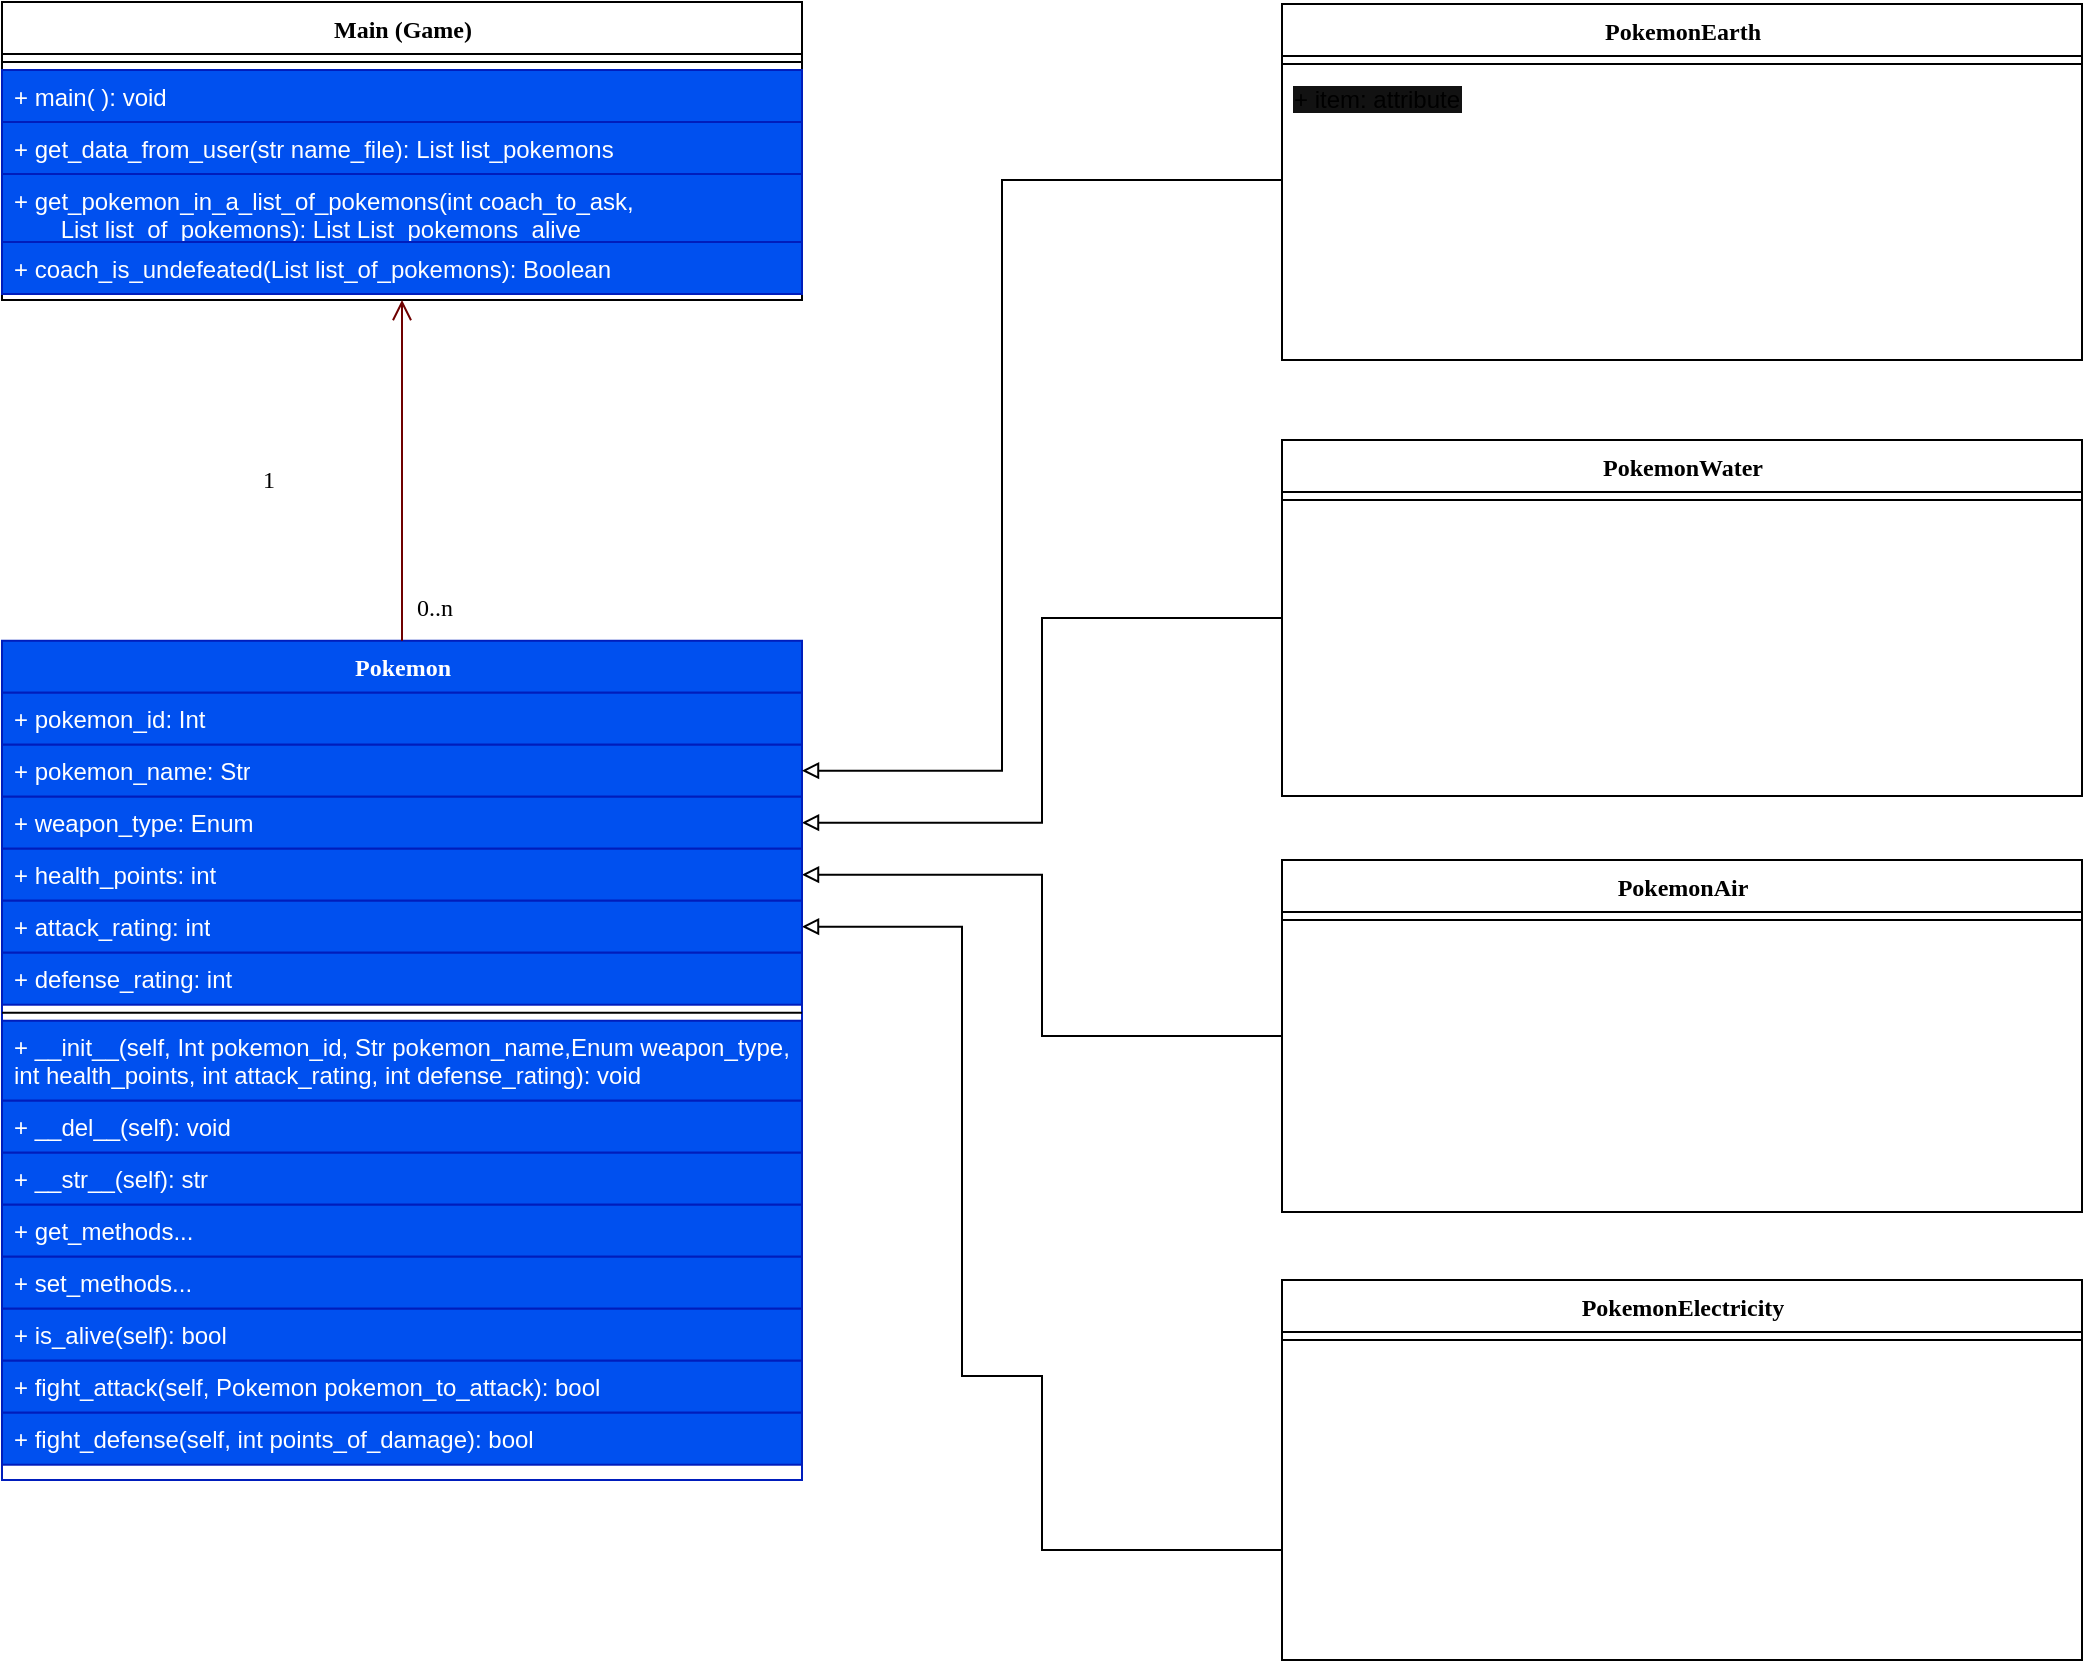 <mxfile pages="2">
    <diagram name="UML" id="6133507b-19e7-1e82-6fc7-422aa6c4b21f">
        <mxGraphModel dx="896" dy="1518" grid="1" gridSize="10" guides="1" tooltips="1" connect="1" arrows="1" fold="1" page="1" pageScale="1" pageWidth="1100" pageHeight="850" background="#ffffff" math="0" shadow="0">
            <root>
                <mxCell id="0"/>
                <mxCell id="1" parent="0"/>
                <mxCell id="NAiFexQSWN1Ocbff_MQO-10" value="Main (Game)" style="swimlane;html=1;fontStyle=1;align=center;verticalAlign=top;childLayout=stackLayout;horizontal=1;startSize=26;horizontalStack=0;resizeParent=1;resizeLast=0;collapsible=1;marginBottom=0;swimlaneFillColor=#ffffff;rounded=0;shadow=0;comic=0;labelBackgroundColor=none;strokeWidth=1;fontFamily=Verdana;fontSize=12;" parent="1" vertex="1">
                    <mxGeometry x="40" y="-839" width="400" height="149" as="geometry"/>
                </mxCell>
                <mxCell id="NAiFexQSWN1Ocbff_MQO-13" value="" style="line;html=1;strokeWidth=1;fillColor=none;align=left;verticalAlign=middle;spacingTop=-1;spacingLeft=3;spacingRight=3;rotatable=0;labelPosition=right;points=[];portConstraint=eastwest;" parent="NAiFexQSWN1Ocbff_MQO-10" vertex="1">
                    <mxGeometry y="26" width="400" height="8" as="geometry"/>
                </mxCell>
                <mxCell id="NAiFexQSWN1Ocbff_MQO-14" value="+ main( ): void" style="text;html=1;strokeColor=#001DBC;fillColor=#0050ef;align=left;verticalAlign=top;spacingLeft=4;spacingRight=4;whiteSpace=wrap;overflow=hidden;rotatable=0;points=[[0,0.5],[1,0.5]];portConstraint=eastwest;fontColor=#ffffff;" parent="NAiFexQSWN1Ocbff_MQO-10" vertex="1">
                    <mxGeometry y="34" width="400" height="26" as="geometry"/>
                </mxCell>
                <mxCell id="NAiFexQSWN1Ocbff_MQO-15" value="+ get_data_from_user(str name_file): List list_pokemons" style="text;html=1;strokeColor=#001DBC;fillColor=#0050ef;align=left;verticalAlign=top;spacingLeft=4;spacingRight=4;whiteSpace=wrap;overflow=hidden;rotatable=0;points=[[0,0.5],[1,0.5]];portConstraint=eastwest;fontColor=#ffffff;" parent="NAiFexQSWN1Ocbff_MQO-10" vertex="1">
                    <mxGeometry y="60" width="400" height="26" as="geometry"/>
                </mxCell>
                <mxCell id="7_PFd3bsl0oHoIgsr5rR-2" value="+ get_pokemon_in_a_list_of_pokemons(int coach_to_ask,&lt;br&gt;&amp;nbsp; &amp;nbsp; &amp;nbsp; &amp;nbsp;List list_of_pokemons): List List_pokemons_alive" style="text;html=1;strokeColor=#001DBC;fillColor=#0050ef;align=left;verticalAlign=top;spacingLeft=4;spacingRight=4;whiteSpace=wrap;overflow=hidden;rotatable=0;points=[[0,0.5],[1,0.5]];portConstraint=eastwest;fontColor=#ffffff;" parent="NAiFexQSWN1Ocbff_MQO-10" vertex="1">
                    <mxGeometry y="86" width="400" height="34" as="geometry"/>
                </mxCell>
                <mxCell id="7_PFd3bsl0oHoIgsr5rR-3" value="+ coach_is_undefeated(List list_of_pokemons): Boolean" style="text;html=1;align=left;verticalAlign=top;spacingLeft=4;spacingRight=4;whiteSpace=wrap;overflow=hidden;rotatable=0;points=[[0,0.5],[1,0.5]];portConstraint=eastwest;fillColor=#0050ef;fontColor=#ffffff;strokeColor=#001DBC;" parent="NAiFexQSWN1Ocbff_MQO-10" vertex="1">
                    <mxGeometry y="120" width="400" height="26" as="geometry"/>
                </mxCell>
                <mxCell id="NAiFexQSWN1Ocbff_MQO-63" style="edgeStyle=orthogonalEdgeStyle;rounded=0;orthogonalLoop=1;jettySize=auto;html=1;exitX=0;exitY=0.5;exitDx=0;exitDy=0;entryX=1;entryY=0.5;entryDx=0;entryDy=0;startArrow=none;startFill=0;endArrow=block;endFill=0;" parent="1" source="NAiFexQSWN1Ocbff_MQO-35" target="NAiFexQSWN1Ocbff_MQO-20" edge="1">
                    <mxGeometry relative="1" as="geometry"/>
                </mxCell>
                <mxCell id="NAiFexQSWN1Ocbff_MQO-35" value="PokemonWater" style="swimlane;html=1;fontStyle=1;align=center;verticalAlign=top;childLayout=stackLayout;horizontal=1;startSize=26;horizontalStack=0;resizeParent=1;resizeLast=0;collapsible=1;marginBottom=0;swimlaneFillColor=#ffffff;rounded=0;shadow=0;comic=0;labelBackgroundColor=none;strokeWidth=1;fillColor=none;fontFamily=Verdana;fontSize=12" parent="1" vertex="1">
                    <mxGeometry x="680" y="-620" width="400" height="178" as="geometry"/>
                </mxCell>
                <mxCell id="NAiFexQSWN1Ocbff_MQO-38" value="" style="line;html=1;strokeWidth=1;fillColor=none;align=left;verticalAlign=middle;spacingTop=-1;spacingLeft=3;spacingRight=3;rotatable=0;labelPosition=right;points=[];portConstraint=eastwest;" parent="NAiFexQSWN1Ocbff_MQO-35" vertex="1">
                    <mxGeometry y="26" width="400" height="8" as="geometry"/>
                </mxCell>
                <mxCell id="NAiFexQSWN1Ocbff_MQO-64" style="edgeStyle=orthogonalEdgeStyle;rounded=0;orthogonalLoop=1;jettySize=auto;html=1;exitX=0;exitY=0.5;exitDx=0;exitDy=0;entryX=1;entryY=0.5;entryDx=0;entryDy=0;startArrow=none;startFill=0;endArrow=block;endFill=0;" parent="1" source="NAiFexQSWN1Ocbff_MQO-40" target="NAiFexQSWN1Ocbff_MQO-23" edge="1">
                    <mxGeometry relative="1" as="geometry"/>
                </mxCell>
                <mxCell id="NAiFexQSWN1Ocbff_MQO-40" value="PokemonAir" style="swimlane;html=1;fontStyle=1;align=center;verticalAlign=top;childLayout=stackLayout;horizontal=1;startSize=26;horizontalStack=0;resizeParent=1;resizeLast=0;collapsible=1;marginBottom=0;swimlaneFillColor=#ffffff;rounded=0;shadow=0;comic=0;labelBackgroundColor=none;strokeWidth=1;fillColor=none;fontFamily=Verdana;fontSize=12" parent="1" vertex="1">
                    <mxGeometry x="680" y="-410" width="400" height="176" as="geometry"/>
                </mxCell>
                <mxCell id="NAiFexQSWN1Ocbff_MQO-43" value="" style="line;html=1;strokeWidth=1;fillColor=none;align=left;verticalAlign=middle;spacingTop=-1;spacingLeft=3;spacingRight=3;rotatable=0;labelPosition=right;points=[];portConstraint=eastwest;" parent="NAiFexQSWN1Ocbff_MQO-40" vertex="1">
                    <mxGeometry y="26" width="400" height="8" as="geometry"/>
                </mxCell>
                <mxCell id="NAiFexQSWN1Ocbff_MQO-65" style="edgeStyle=orthogonalEdgeStyle;rounded=0;orthogonalLoop=1;jettySize=auto;html=1;exitX=0;exitY=0.5;exitDx=0;exitDy=0;startArrow=none;startFill=0;endArrow=block;endFill=0;entryX=1;entryY=0.5;entryDx=0;entryDy=0;" parent="1" source="NAiFexQSWN1Ocbff_MQO-45" target="kpdJz4LMRM3NphF6LxKS-1" edge="1">
                    <mxGeometry relative="1" as="geometry">
                        <mxPoint x="280" y="-400" as="targetPoint"/>
                        <Array as="points">
                            <mxPoint x="680" y="-65"/>
                            <mxPoint x="560" y="-65"/>
                            <mxPoint x="560" y="-152"/>
                            <mxPoint x="520" y="-152"/>
                            <mxPoint x="520" y="-377"/>
                        </Array>
                    </mxGeometry>
                </mxCell>
                <mxCell id="NAiFexQSWN1Ocbff_MQO-45" value="PokemonElectricity" style="swimlane;html=1;fontStyle=1;align=center;verticalAlign=top;childLayout=stackLayout;horizontal=1;startSize=26;horizontalStack=0;resizeParent=1;resizeLast=0;collapsible=1;marginBottom=0;swimlaneFillColor=#ffffff;rounded=0;shadow=0;comic=0;labelBackgroundColor=none;strokeWidth=1;fillColor=none;fontFamily=Verdana;fontSize=12" parent="1" vertex="1">
                    <mxGeometry x="680" y="-200" width="400" height="190" as="geometry"/>
                </mxCell>
                <mxCell id="NAiFexQSWN1Ocbff_MQO-48" value="" style="line;html=1;strokeWidth=1;fillColor=none;align=left;verticalAlign=middle;spacingTop=-1;spacingLeft=3;spacingRight=3;rotatable=0;labelPosition=right;points=[];portConstraint=eastwest;" parent="NAiFexQSWN1Ocbff_MQO-45" vertex="1">
                    <mxGeometry y="26" width="400" height="8" as="geometry"/>
                </mxCell>
                <mxCell id="NAiFexQSWN1Ocbff_MQO-18" value="Pokemon" style="swimlane;html=1;fontStyle=1;align=center;verticalAlign=top;childLayout=stackLayout;horizontal=1;startSize=26;horizontalStack=0;resizeParent=1;resizeLast=0;collapsible=1;marginBottom=0;swimlaneFillColor=#ffffff;rounded=0;shadow=0;comic=0;labelBackgroundColor=none;strokeWidth=1;fontFamily=Verdana;fontSize=12;fillColor=#0050ef;fontColor=#ffffff;strokeColor=#001DBC;" parent="1" vertex="1">
                    <mxGeometry x="40" y="-519.64" width="400" height="419.64" as="geometry"/>
                </mxCell>
                <mxCell id="7_PFd3bsl0oHoIgsr5rR-4" value="+ pokemon_id: Int" style="text;html=1;strokeColor=#001DBC;fillColor=#0050ef;align=left;verticalAlign=top;spacingLeft=4;spacingRight=4;whiteSpace=wrap;overflow=hidden;rotatable=0;points=[[0,0.5],[1,0.5]];portConstraint=eastwest;fontColor=#ffffff;" parent="NAiFexQSWN1Ocbff_MQO-18" vertex="1">
                    <mxGeometry y="26" width="400" height="26" as="geometry"/>
                </mxCell>
                <mxCell id="NAiFexQSWN1Ocbff_MQO-19" value="+ pokemon_name: Str" style="text;html=1;strokeColor=#001DBC;fillColor=#0050ef;align=left;verticalAlign=top;spacingLeft=4;spacingRight=4;whiteSpace=wrap;overflow=hidden;rotatable=0;points=[[0,0.5],[1,0.5]];portConstraint=eastwest;fontColor=#ffffff;" parent="NAiFexQSWN1Ocbff_MQO-18" vertex="1">
                    <mxGeometry y="52" width="400" height="26" as="geometry"/>
                </mxCell>
                <mxCell id="NAiFexQSWN1Ocbff_MQO-20" value="+ weapon_type: Enum" style="text;html=1;strokeColor=#001DBC;fillColor=#0050ef;align=left;verticalAlign=top;spacingLeft=4;spacingRight=4;whiteSpace=wrap;overflow=hidden;rotatable=0;points=[[0,0.5],[1,0.5]];portConstraint=eastwest;fontColor=#ffffff;" parent="NAiFexQSWN1Ocbff_MQO-18" vertex="1">
                    <mxGeometry y="78" width="400" height="26" as="geometry"/>
                </mxCell>
                <mxCell id="NAiFexQSWN1Ocbff_MQO-23" value="+ health_points: int" style="text;html=1;strokeColor=#001DBC;fillColor=#0050ef;align=left;verticalAlign=top;spacingLeft=4;spacingRight=4;whiteSpace=wrap;overflow=hidden;rotatable=0;points=[[0,0.5],[1,0.5]];portConstraint=eastwest;fontColor=#ffffff;" parent="NAiFexQSWN1Ocbff_MQO-18" vertex="1">
                    <mxGeometry y="104" width="400" height="26" as="geometry"/>
                </mxCell>
                <mxCell id="kpdJz4LMRM3NphF6LxKS-1" value="+ attack_rating: int" style="text;html=1;align=left;verticalAlign=top;spacingLeft=4;spacingRight=4;whiteSpace=wrap;overflow=hidden;rotatable=0;points=[[0,0.5],[1,0.5]];portConstraint=eastwest;fillColor=#0050ef;fontColor=#ffffff;strokeColor=#001DBC;" parent="NAiFexQSWN1Ocbff_MQO-18" vertex="1">
                    <mxGeometry y="130" width="400" height="26" as="geometry"/>
                </mxCell>
                <mxCell id="kpdJz4LMRM3NphF6LxKS-3" value="+ defense_rating: int" style="text;html=1;strokeColor=#001DBC;fillColor=#0050ef;align=left;verticalAlign=top;spacingLeft=4;spacingRight=4;whiteSpace=wrap;overflow=hidden;rotatable=0;points=[[0,0.5],[1,0.5]];portConstraint=eastwest;fontColor=#ffffff;" parent="NAiFexQSWN1Ocbff_MQO-18" vertex="1">
                    <mxGeometry y="156" width="400" height="26" as="geometry"/>
                </mxCell>
                <mxCell id="NAiFexQSWN1Ocbff_MQO-21" value="" style="line;html=1;strokeWidth=1;fillColor=none;align=left;verticalAlign=middle;spacingTop=-1;spacingLeft=3;spacingRight=3;rotatable=0;labelPosition=right;points=[];portConstraint=eastwest;" parent="NAiFexQSWN1Ocbff_MQO-18" vertex="1">
                    <mxGeometry y="182" width="400" height="8" as="geometry"/>
                </mxCell>
                <mxCell id="OvTA0m-3lmx1_Y0kkq5D-2" value="+ __init__(self, Int pokemon_id, Str pokemon_name,Enum weapon_type, int health_points, int attack_rating, int defense_rating): void" style="text;html=1;strokeColor=#001DBC;fillColor=#0050ef;align=left;verticalAlign=top;spacingLeft=4;spacingRight=4;whiteSpace=wrap;overflow=hidden;rotatable=0;points=[[0,0.5],[1,0.5]];portConstraint=eastwest;fontColor=#ffffff;" parent="NAiFexQSWN1Ocbff_MQO-18" vertex="1">
                    <mxGeometry y="190" width="400" height="40" as="geometry"/>
                </mxCell>
                <mxCell id="7_PFd3bsl0oHoIgsr5rR-5" value="+ __del__(self): void" style="text;html=1;strokeColor=#001DBC;fillColor=#0050ef;align=left;verticalAlign=top;spacingLeft=4;spacingRight=4;whiteSpace=wrap;overflow=hidden;rotatable=0;points=[[0,0.5],[1,0.5]];portConstraint=eastwest;fontColor=#ffffff;" parent="NAiFexQSWN1Ocbff_MQO-18" vertex="1">
                    <mxGeometry y="230" width="400" height="26" as="geometry"/>
                </mxCell>
                <mxCell id="kpdJz4LMRM3NphF6LxKS-5" value="+ __str__(self): str" style="text;html=1;strokeColor=#001DBC;fillColor=#0050ef;align=left;verticalAlign=top;spacingLeft=4;spacingRight=4;whiteSpace=wrap;overflow=hidden;rotatable=0;points=[[0,0.5],[1,0.5]];portConstraint=eastwest;fontColor=#ffffff;" parent="NAiFexQSWN1Ocbff_MQO-18" vertex="1">
                    <mxGeometry y="256" width="400" height="26" as="geometry"/>
                </mxCell>
                <mxCell id="kpdJz4LMRM3NphF6LxKS-6" value="+ get_methods..." style="text;html=1;strokeColor=#001DBC;fillColor=#0050ef;align=left;verticalAlign=top;spacingLeft=4;spacingRight=4;whiteSpace=wrap;overflow=hidden;rotatable=0;points=[[0,0.5],[1,0.5]];portConstraint=eastwest;fontColor=#ffffff;" parent="NAiFexQSWN1Ocbff_MQO-18" vertex="1">
                    <mxGeometry y="282" width="400" height="26" as="geometry"/>
                </mxCell>
                <mxCell id="kpdJz4LMRM3NphF6LxKS-7" value="+ set_methods..." style="text;html=1;strokeColor=#001DBC;fillColor=#0050ef;align=left;verticalAlign=top;spacingLeft=4;spacingRight=4;whiteSpace=wrap;overflow=hidden;rotatable=0;points=[[0,0.5],[1,0.5]];portConstraint=eastwest;fontColor=#ffffff;" parent="NAiFexQSWN1Ocbff_MQO-18" vertex="1">
                    <mxGeometry y="308" width="400" height="26" as="geometry"/>
                </mxCell>
                <mxCell id="OvTA0m-3lmx1_Y0kkq5D-5" value="+ is_alive(self): bool" style="text;html=1;strokeColor=#001DBC;fillColor=#0050ef;align=left;verticalAlign=top;spacingLeft=4;spacingRight=4;whiteSpace=wrap;overflow=hidden;rotatable=0;points=[[0,0.5],[1,0.5]];portConstraint=eastwest;fontColor=#ffffff;" parent="NAiFexQSWN1Ocbff_MQO-18" vertex="1">
                    <mxGeometry y="334" width="400" height="26" as="geometry"/>
                </mxCell>
                <mxCell id="OvTA0m-3lmx1_Y0kkq5D-3" value="+ fight_attack(self, Pokemon pokemon_to_attack): bool" style="text;html=1;strokeColor=#001DBC;fillColor=#0050ef;align=left;verticalAlign=top;spacingLeft=4;spacingRight=4;whiteSpace=wrap;overflow=hidden;rotatable=0;points=[[0,0.5],[1,0.5]];portConstraint=eastwest;fontColor=#ffffff;" parent="NAiFexQSWN1Ocbff_MQO-18" vertex="1">
                    <mxGeometry y="360" width="400" height="26" as="geometry"/>
                </mxCell>
                <mxCell id="OvTA0m-3lmx1_Y0kkq5D-4" value="+ fight_defense(self, int points_of_damage): bool" style="text;html=1;strokeColor=#001DBC;fillColor=#0050ef;align=left;verticalAlign=top;spacingLeft=4;spacingRight=4;whiteSpace=wrap;overflow=hidden;rotatable=0;points=[[0,0.5],[1,0.5]];portConstraint=eastwest;fontColor=#ffffff;" parent="NAiFexQSWN1Ocbff_MQO-18" vertex="1">
                    <mxGeometry y="386" width="400" height="26" as="geometry"/>
                </mxCell>
                <mxCell id="NAiFexQSWN1Ocbff_MQO-57" style="edgeStyle=orthogonalEdgeStyle;rounded=0;html=1;labelBackgroundColor=none;startArrow=open;startFill=0;startSize=8;endArrow=none;endFill=0;endSize=16;fontFamily=Verdana;fontSize=12;entryX=0.5;entryY=0;entryDx=0;entryDy=0;exitX=0.5;exitY=1;exitDx=0;exitDy=0;fillColor=#a20025;strokeColor=#6F0000;" parent="1" source="NAiFexQSWN1Ocbff_MQO-10" target="NAiFexQSWN1Ocbff_MQO-18" edge="1">
                    <mxGeometry relative="1" as="geometry">
                        <Array as="points"/>
                        <mxPoint x="180" y="-598" as="sourcePoint"/>
                        <mxPoint x="100.0" y="-560" as="targetPoint"/>
                    </mxGeometry>
                </mxCell>
                <mxCell id="NAiFexQSWN1Ocbff_MQO-58" value="0..n" style="text;html=1;resizable=0;points=[];align=center;verticalAlign=middle;labelBackgroundColor=#ffffff;fontSize=12;fontFamily=Verdana" parent="NAiFexQSWN1Ocbff_MQO-57" vertex="1" connectable="0">
                    <mxGeometry x="0.858" y="2" relative="1" as="geometry">
                        <mxPoint x="14.01" y="-4.69" as="offset"/>
                    </mxGeometry>
                </mxCell>
                <mxCell id="7_PFd3bsl0oHoIgsr5rR-1" value="1&lt;br&gt;" style="text;html=1;resizable=0;points=[];align=center;verticalAlign=middle;labelBackgroundColor=#ffffff;fontSize=12;fontFamily=Verdana" parent="1" vertex="1" connectable="0">
                    <mxGeometry x="266.01" y="-526.69" as="geometry">
                        <mxPoint x="-93" y="-74" as="offset"/>
                    </mxGeometry>
                </mxCell>
                <mxCell id="7_PFd3bsl0oHoIgsr5rR-6" value="PokemonEarth" style="swimlane;html=1;fontStyle=1;align=center;verticalAlign=top;childLayout=stackLayout;horizontal=1;startSize=26;horizontalStack=0;resizeParent=1;resizeLast=0;collapsible=1;marginBottom=0;swimlaneFillColor=#ffffff;rounded=0;shadow=0;comic=0;labelBackgroundColor=none;strokeWidth=1;fontFamily=Verdana;fontSize=12;" parent="1" vertex="1">
                    <mxGeometry x="680" y="-838" width="400" height="178" as="geometry"/>
                </mxCell>
                <mxCell id="7_PFd3bsl0oHoIgsr5rR-7" value="" style="line;html=1;strokeWidth=1;fillColor=none;align=left;verticalAlign=middle;spacingTop=-1;spacingLeft=3;spacingRight=3;rotatable=0;labelPosition=right;points=[];portConstraint=eastwest;" parent="7_PFd3bsl0oHoIgsr5rR-6" vertex="1">
                    <mxGeometry y="26" width="400" height="8" as="geometry"/>
                </mxCell>
                <mxCell id="3" value="+ item: attribute" style="text;strokeColor=none;fillColor=none;align=left;verticalAlign=top;spacingLeft=4;spacingRight=4;overflow=hidden;rotatable=0;points=[[0,0.5],[1,0.5]];portConstraint=eastwest;labelBackgroundColor=#121212;" vertex="1" parent="7_PFd3bsl0oHoIgsr5rR-6">
                    <mxGeometry y="34" width="400" height="26" as="geometry"/>
                </mxCell>
                <mxCell id="7_PFd3bsl0oHoIgsr5rR-8" style="edgeStyle=orthogonalEdgeStyle;rounded=0;orthogonalLoop=1;jettySize=auto;html=1;exitX=0;exitY=0.5;exitDx=0;exitDy=0;entryX=1;entryY=0.5;entryDx=0;entryDy=0;startArrow=none;startFill=0;endArrow=block;endFill=0;" parent="1" source="7_PFd3bsl0oHoIgsr5rR-6" target="NAiFexQSWN1Ocbff_MQO-19" edge="1">
                    <mxGeometry relative="1" as="geometry">
                        <mxPoint x="690" y="-521" as="sourcePoint"/>
                        <mxPoint x="450" y="-418.64" as="targetPoint"/>
                        <Array as="points">
                            <mxPoint x="540" y="-750"/>
                            <mxPoint x="540" y="-455"/>
                        </Array>
                    </mxGeometry>
                </mxCell>
            </root>
        </mxGraphModel>
    </diagram>
    <diagram id="fq1as8S1SG-cgDfV3Fgx" name="Flowchart">
        <mxGraphModel dx="931" dy="994" grid="1" gridSize="10" guides="1" tooltips="1" connect="1" arrows="1" fold="1" page="1" pageScale="1" pageWidth="827" pageHeight="1169" math="0" shadow="0">
            <root>
                <mxCell id="bN-581mGkX1saQnBdqKh-0"/>
                <mxCell id="bN-581mGkX1saQnBdqKh-1" parent="bN-581mGkX1saQnBdqKh-0"/>
                <mxCell id="bN-581mGkX1saQnBdqKh-2" value="" style="edgeStyle=orthogonalEdgeStyle;rounded=0;orthogonalLoop=1;jettySize=auto;html=1;startArrow=block;startFill=1;endArrow=none;endFill=0;" parent="bN-581mGkX1saQnBdqKh-1" source="bN-581mGkX1saQnBdqKh-4" target="bN-581mGkX1saQnBdqKh-7" edge="1">
                    <mxGeometry relative="1" as="geometry"/>
                </mxCell>
                <mxCell id="bN-581mGkX1saQnBdqKh-3" value="" style="edgeStyle=orthogonalEdgeStyle;rounded=0;orthogonalLoop=1;jettySize=auto;html=1;startArrow=none;startFill=0;endArrow=block;endFill=1;" parent="bN-581mGkX1saQnBdqKh-1" source="bN-581mGkX1saQnBdqKh-4" target="bN-581mGkX1saQnBdqKh-6" edge="1">
                    <mxGeometry relative="1" as="geometry"/>
                </mxCell>
                <mxCell id="bN-581mGkX1saQnBdqKh-4" value="Get configuration for Game User 1" style="rounded=1;whiteSpace=wrap;html=1;fontSize=12;glass=0;strokeWidth=1;shadow=0;" parent="bN-581mGkX1saQnBdqKh-1" vertex="1">
                    <mxGeometry x="85" y="100" width="120" height="40" as="geometry"/>
                </mxCell>
                <mxCell id="bN-581mGkX1saQnBdqKh-5" style="edgeStyle=orthogonalEdgeStyle;rounded=0;orthogonalLoop=1;jettySize=auto;html=1;exitX=0.5;exitY=1;exitDx=0;exitDy=0;entryX=0.5;entryY=0;entryDx=0;entryDy=0;startArrow=none;startFill=0;endArrow=block;endFill=1;" parent="bN-581mGkX1saQnBdqKh-1" source="bN-581mGkX1saQnBdqKh-6" edge="1">
                    <mxGeometry relative="1" as="geometry">
                        <mxPoint x="145" y="242" as="targetPoint"/>
                    </mxGeometry>
                </mxCell>
                <mxCell id="bN-581mGkX1saQnBdqKh-6" value="Get configuration for Game User 2" style="rounded=1;whiteSpace=wrap;html=1;fontSize=12;glass=0;strokeWidth=1;shadow=0;" parent="bN-581mGkX1saQnBdqKh-1" vertex="1">
                    <mxGeometry x="85" y="175" width="120" height="40" as="geometry"/>
                </mxCell>
                <mxCell id="bN-581mGkX1saQnBdqKh-7" value="Init" style="rounded=1;whiteSpace=wrap;html=1;fontSize=12;glass=0;strokeWidth=1;shadow=0;" parent="bN-581mGkX1saQnBdqKh-1" vertex="1">
                    <mxGeometry x="85" y="30" width="120" height="40" as="geometry"/>
                </mxCell>
                <mxCell id="Y11VyXxBffoLsdAoIsDr-5" value="" style="edgeStyle=orthogonalEdgeStyle;rounded=0;orthogonalLoop=1;jettySize=auto;html=1;" parent="bN-581mGkX1saQnBdqKh-1" source="bN-581mGkX1saQnBdqKh-11" target="Y11VyXxBffoLsdAoIsDr-4" edge="1">
                    <mxGeometry relative="1" as="geometry"/>
                </mxCell>
                <mxCell id="bN-581mGkX1saQnBdqKh-11" value="&lt;span&gt;The Game starts&lt;/span&gt;" style="rounded=1;whiteSpace=wrap;html=1;fontSize=12;glass=0;strokeWidth=1;shadow=0;" parent="bN-581mGkX1saQnBdqKh-1" vertex="1">
                    <mxGeometry x="85" y="240" width="120" height="40" as="geometry"/>
                </mxCell>
                <mxCell id="bN-581mGkX1saQnBdqKh-12" style="edgeStyle=orthogonalEdgeStyle;rounded=0;orthogonalLoop=1;jettySize=auto;html=1;exitX=0.5;exitY=1;exitDx=0;exitDy=0;entryX=0.5;entryY=0;entryDx=0;entryDy=0;startArrow=none;startFill=0;endArrow=block;endFill=1;" parent="bN-581mGkX1saQnBdqKh-1" source="bN-581mGkX1saQnBdqKh-14" target="bN-581mGkX1saQnBdqKh-16" edge="1">
                    <mxGeometry relative="1" as="geometry"/>
                </mxCell>
                <mxCell id="Y11VyXxBffoLsdAoIsDr-16" value="" style="edgeStyle=orthogonalEdgeStyle;rounded=0;orthogonalLoop=1;jettySize=auto;html=1;" parent="bN-581mGkX1saQnBdqKh-1" source="bN-581mGkX1saQnBdqKh-14" target="Y11VyXxBffoLsdAoIsDr-15" edge="1">
                    <mxGeometry relative="1" as="geometry"/>
                </mxCell>
                <mxCell id="bN-581mGkX1saQnBdqKh-14" value="&lt;span&gt;Coach 1 is undefeated&lt;br&gt;and Coach 2 is undefeated&lt;/span&gt;" style="rhombus;whiteSpace=wrap;html=1;shadow=0;fontFamily=Helvetica;fontSize=12;align=center;strokeWidth=1;spacing=6;spacingTop=-4;" parent="bN-581mGkX1saQnBdqKh-1" vertex="1">
                    <mxGeometry x="40" y="480" width="210" height="140" as="geometry"/>
                </mxCell>
                <mxCell id="bN-581mGkX1saQnBdqKh-15" style="edgeStyle=orthogonalEdgeStyle;rounded=0;orthogonalLoop=1;jettySize=auto;html=1;exitX=0.5;exitY=1;exitDx=0;exitDy=0;entryX=0.5;entryY=0;entryDx=0;entryDy=0;startArrow=none;startFill=0;endArrow=block;endFill=1;" parent="bN-581mGkX1saQnBdqKh-1" source="bN-581mGkX1saQnBdqKh-16" target="bN-581mGkX1saQnBdqKh-18" edge="1">
                    <mxGeometry relative="1" as="geometry"/>
                </mxCell>
                <mxCell id="bN-581mGkX1saQnBdqKh-16" value="&lt;span&gt;The Game ends&lt;/span&gt;" style="rounded=1;whiteSpace=wrap;html=1;fontSize=12;glass=0;strokeWidth=1;shadow=0;" parent="bN-581mGkX1saQnBdqKh-1" vertex="1">
                    <mxGeometry x="85" y="665" width="120" height="40" as="geometry"/>
                </mxCell>
                <mxCell id="bN-581mGkX1saQnBdqKh-17" value="NO" style="text;html=1;align=center;verticalAlign=middle;resizable=0;points=[];autosize=1;" parent="bN-581mGkX1saQnBdqKh-1" vertex="1">
                    <mxGeometry x="109" y="630" width="30" height="20" as="geometry"/>
                </mxCell>
                <mxCell id="bN-581mGkX1saQnBdqKh-23" style="edgeStyle=orthogonalEdgeStyle;rounded=0;orthogonalLoop=1;jettySize=auto;html=1;exitX=0.5;exitY=1;exitDx=0;exitDy=0;" parent="bN-581mGkX1saQnBdqKh-1" source="bN-581mGkX1saQnBdqKh-18" target="bN-581mGkX1saQnBdqKh-22" edge="1">
                    <mxGeometry relative="1" as="geometry"/>
                </mxCell>
                <mxCell id="bN-581mGkX1saQnBdqKh-18" value="&lt;span&gt;Shows the Winner&lt;/span&gt;" style="rounded=1;whiteSpace=wrap;html=1;fontSize=12;glass=0;strokeWidth=1;shadow=0;" parent="bN-581mGkX1saQnBdqKh-1" vertex="1">
                    <mxGeometry x="85" y="740" width="120" height="40" as="geometry"/>
                </mxCell>
                <mxCell id="bN-581mGkX1saQnBdqKh-21" value="YES" style="text;html=1;strokeColor=none;fillColor=none;align=center;verticalAlign=middle;whiteSpace=wrap;rounded=0;" parent="bN-581mGkX1saQnBdqKh-1" vertex="1">
                    <mxGeometry x="260" y="520" width="40" height="20" as="geometry"/>
                </mxCell>
                <mxCell id="bN-581mGkX1saQnBdqKh-22" value="&lt;span&gt;Shows the Statistics of each Team&lt;/span&gt;" style="rounded=1;whiteSpace=wrap;html=1;fontSize=12;glass=0;strokeWidth=1;shadow=0;" parent="bN-581mGkX1saQnBdqKh-1" vertex="1">
                    <mxGeometry x="85" y="820" width="120" height="40" as="geometry"/>
                </mxCell>
                <mxCell id="Y11VyXxBffoLsdAoIsDr-7" value="" style="edgeStyle=orthogonalEdgeStyle;rounded=0;orthogonalLoop=1;jettySize=auto;html=1;" parent="bN-581mGkX1saQnBdqKh-1" source="Y11VyXxBffoLsdAoIsDr-4" target="Y11VyXxBffoLsdAoIsDr-6" edge="1">
                    <mxGeometry relative="1" as="geometry"/>
                </mxCell>
                <mxCell id="Y11VyXxBffoLsdAoIsDr-4" value="&lt;span&gt;Make a copy of list of Pokemon alives for both coaches&lt;/span&gt;" style="rounded=1;whiteSpace=wrap;html=1;fontSize=12;glass=0;strokeWidth=1;shadow=0;" parent="bN-581mGkX1saQnBdqKh-1" vertex="1">
                    <mxGeometry x="85" y="300" width="120" height="50" as="geometry"/>
                </mxCell>
                <mxCell id="Y11VyXxBffoLsdAoIsDr-8" value="" style="edgeStyle=orthogonalEdgeStyle;rounded=0;orthogonalLoop=1;jettySize=auto;html=1;" parent="bN-581mGkX1saQnBdqKh-1" source="Y11VyXxBffoLsdAoIsDr-6" target="bN-581mGkX1saQnBdqKh-14" edge="1">
                    <mxGeometry relative="1" as="geometry"/>
                </mxCell>
                <mxCell id="Y11VyXxBffoLsdAoIsDr-6" value="Select first Pokemon for both coaches" style="shape=parallelogram;perimeter=parallelogramPerimeter;whiteSpace=wrap;html=1;fixedSize=1;rounded=1;shadow=0;strokeWidth=1;glass=0;" parent="bN-581mGkX1saQnBdqKh-1" vertex="1">
                    <mxGeometry x="85" y="370" width="120" height="60" as="geometry"/>
                </mxCell>
                <mxCell id="Y11VyXxBffoLsdAoIsDr-19" value="" style="edgeStyle=orthogonalEdgeStyle;rounded=0;orthogonalLoop=1;jettySize=auto;html=1;" parent="bN-581mGkX1saQnBdqKh-1" source="Y11VyXxBffoLsdAoIsDr-15" target="Y11VyXxBffoLsdAoIsDr-18" edge="1">
                    <mxGeometry relative="1" as="geometry"/>
                </mxCell>
                <mxCell id="Y11VyXxBffoLsdAoIsDr-23" value="" style="edgeStyle=orthogonalEdgeStyle;rounded=0;orthogonalLoop=1;jettySize=auto;html=1;" parent="bN-581mGkX1saQnBdqKh-1" source="Y11VyXxBffoLsdAoIsDr-15" target="Y11VyXxBffoLsdAoIsDr-22" edge="1">
                    <mxGeometry relative="1" as="geometry"/>
                </mxCell>
                <mxCell id="Y11VyXxBffoLsdAoIsDr-15" value="Pokemon of coach 1 is alive?" style="rhombus;whiteSpace=wrap;html=1;shadow=0;strokeWidth=1;spacing=6;spacingTop=-4;" parent="bN-581mGkX1saQnBdqKh-1" vertex="1">
                    <mxGeometry x="320" y="480" width="145" height="140" as="geometry"/>
                </mxCell>
                <mxCell id="Y11VyXxBffoLsdAoIsDr-37" style="edgeStyle=orthogonalEdgeStyle;rounded=0;orthogonalLoop=1;jettySize=auto;html=1;entryX=0.5;entryY=0;entryDx=0;entryDy=0;" parent="bN-581mGkX1saQnBdqKh-1" source="Y11VyXxBffoLsdAoIsDr-18" target="bN-581mGkX1saQnBdqKh-14" edge="1">
                    <mxGeometry relative="1" as="geometry">
                        <mxPoint x="770" y="450" as="targetPoint"/>
                        <Array as="points">
                            <mxPoint x="770" y="550"/>
                            <mxPoint x="770" y="460"/>
                            <mxPoint x="145" y="460"/>
                        </Array>
                    </mxGeometry>
                </mxCell>
                <mxCell id="Y11VyXxBffoLsdAoIsDr-18" value="Pokemon of coach 2 is alive?" style="rhombus;whiteSpace=wrap;html=1;shadow=0;strokeWidth=1;spacing=6;spacingTop=-4;" parent="bN-581mGkX1saQnBdqKh-1" vertex="1">
                    <mxGeometry x="560" y="480" width="140" height="140" as="geometry"/>
                </mxCell>
                <mxCell id="Y11VyXxBffoLsdAoIsDr-20" value="YES" style="text;html=1;strokeColor=none;fillColor=none;align=center;verticalAlign=middle;whiteSpace=wrap;rounded=0;" parent="bN-581mGkX1saQnBdqKh-1" vertex="1">
                    <mxGeometry x="470" y="530" width="40" height="20" as="geometry"/>
                </mxCell>
                <mxCell id="Y11VyXxBffoLsdAoIsDr-28" value="" style="edgeStyle=orthogonalEdgeStyle;rounded=0;orthogonalLoop=1;jettySize=auto;html=1;" parent="bN-581mGkX1saQnBdqKh-1" source="Y11VyXxBffoLsdAoIsDr-22" target="Y11VyXxBffoLsdAoIsDr-27" edge="1">
                    <mxGeometry relative="1" as="geometry"/>
                </mxCell>
                <mxCell id="Y11VyXxBffoLsdAoIsDr-22" value="remove Pokemon from the list of Pokemons alive of coach 1" style="whiteSpace=wrap;html=1;shadow=0;strokeWidth=1;spacing=6;spacingTop=-4;" parent="bN-581mGkX1saQnBdqKh-1" vertex="1">
                    <mxGeometry x="332.5" y="650" width="120" height="60" as="geometry"/>
                </mxCell>
                <mxCell id="Y11VyXxBffoLsdAoIsDr-30" style="edgeStyle=orthogonalEdgeStyle;rounded=0;orthogonalLoop=1;jettySize=auto;html=1;" parent="bN-581mGkX1saQnBdqKh-1" source="Y11VyXxBffoLsdAoIsDr-27" edge="1">
                    <mxGeometry relative="1" as="geometry">
                        <mxPoint x="520" y="550" as="targetPoint"/>
                    </mxGeometry>
                </mxCell>
                <mxCell id="Y11VyXxBffoLsdAoIsDr-27" value="Select next Pokemon for coach 1" style="shape=parallelogram;perimeter=parallelogramPerimeter;whiteSpace=wrap;html=1;fixedSize=1;rounded=1;shadow=0;strokeWidth=1;glass=0;" parent="bN-581mGkX1saQnBdqKh-1" vertex="1">
                    <mxGeometry x="332.5" y="770" width="120" height="60" as="geometry"/>
                </mxCell>
                <mxCell id="Y11VyXxBffoLsdAoIsDr-29" value="NO" style="text;html=1;align=center;verticalAlign=middle;resizable=0;points=[];autosize=1;" parent="bN-581mGkX1saQnBdqKh-1" vertex="1">
                    <mxGeometry x="360" y="620" width="30" height="20" as="geometry"/>
                </mxCell>
                <mxCell id="Y11VyXxBffoLsdAoIsDr-31" value="" style="edgeStyle=orthogonalEdgeStyle;rounded=0;orthogonalLoop=1;jettySize=auto;html=1;" parent="bN-581mGkX1saQnBdqKh-1" target="Y11VyXxBffoLsdAoIsDr-33" edge="1">
                    <mxGeometry relative="1" as="geometry">
                        <mxPoint x="630" y="620" as="sourcePoint"/>
                    </mxGeometry>
                </mxCell>
                <mxCell id="Y11VyXxBffoLsdAoIsDr-32" value="" style="edgeStyle=orthogonalEdgeStyle;rounded=0;orthogonalLoop=1;jettySize=auto;html=1;" parent="bN-581mGkX1saQnBdqKh-1" source="Y11VyXxBffoLsdAoIsDr-33" target="Y11VyXxBffoLsdAoIsDr-34" edge="1">
                    <mxGeometry relative="1" as="geometry"/>
                </mxCell>
                <mxCell id="Y11VyXxBffoLsdAoIsDr-33" value="remove Pokemon from the list of Pokemons alive of coach 2" style="whiteSpace=wrap;html=1;shadow=0;strokeWidth=1;spacing=6;spacingTop=-4;" parent="bN-581mGkX1saQnBdqKh-1" vertex="1">
                    <mxGeometry x="570" y="650" width="120" height="60" as="geometry"/>
                </mxCell>
                <mxCell id="Y11VyXxBffoLsdAoIsDr-36" style="edgeStyle=orthogonalEdgeStyle;rounded=0;orthogonalLoop=1;jettySize=auto;html=1;" parent="bN-581mGkX1saQnBdqKh-1" source="Y11VyXxBffoLsdAoIsDr-34" edge="1">
                    <mxGeometry relative="1" as="geometry">
                        <mxPoint x="770" y="550" as="targetPoint"/>
                    </mxGeometry>
                </mxCell>
                <mxCell id="Y11VyXxBffoLsdAoIsDr-34" value="Select next Pokemon for coach 2" style="shape=parallelogram;perimeter=parallelogramPerimeter;whiteSpace=wrap;html=1;fixedSize=1;rounded=1;shadow=0;strokeWidth=1;glass=0;" parent="bN-581mGkX1saQnBdqKh-1" vertex="1">
                    <mxGeometry x="570" y="770" width="120" height="60" as="geometry"/>
                </mxCell>
                <mxCell id="Y11VyXxBffoLsdAoIsDr-35" value="NO" style="text;html=1;align=center;verticalAlign=middle;resizable=0;points=[];autosize=1;" parent="bN-581mGkX1saQnBdqKh-1" vertex="1">
                    <mxGeometry x="597.5" y="620" width="30" height="20" as="geometry"/>
                </mxCell>
                <mxCell id="Y11VyXxBffoLsdAoIsDr-38" value="YES" style="text;html=1;strokeColor=none;fillColor=none;align=center;verticalAlign=middle;whiteSpace=wrap;rounded=0;" parent="bN-581mGkX1saQnBdqKh-1" vertex="1">
                    <mxGeometry x="700" y="520" width="40" height="20" as="geometry"/>
                </mxCell>
            </root>
        </mxGraphModel>
    </diagram>
</mxfile>